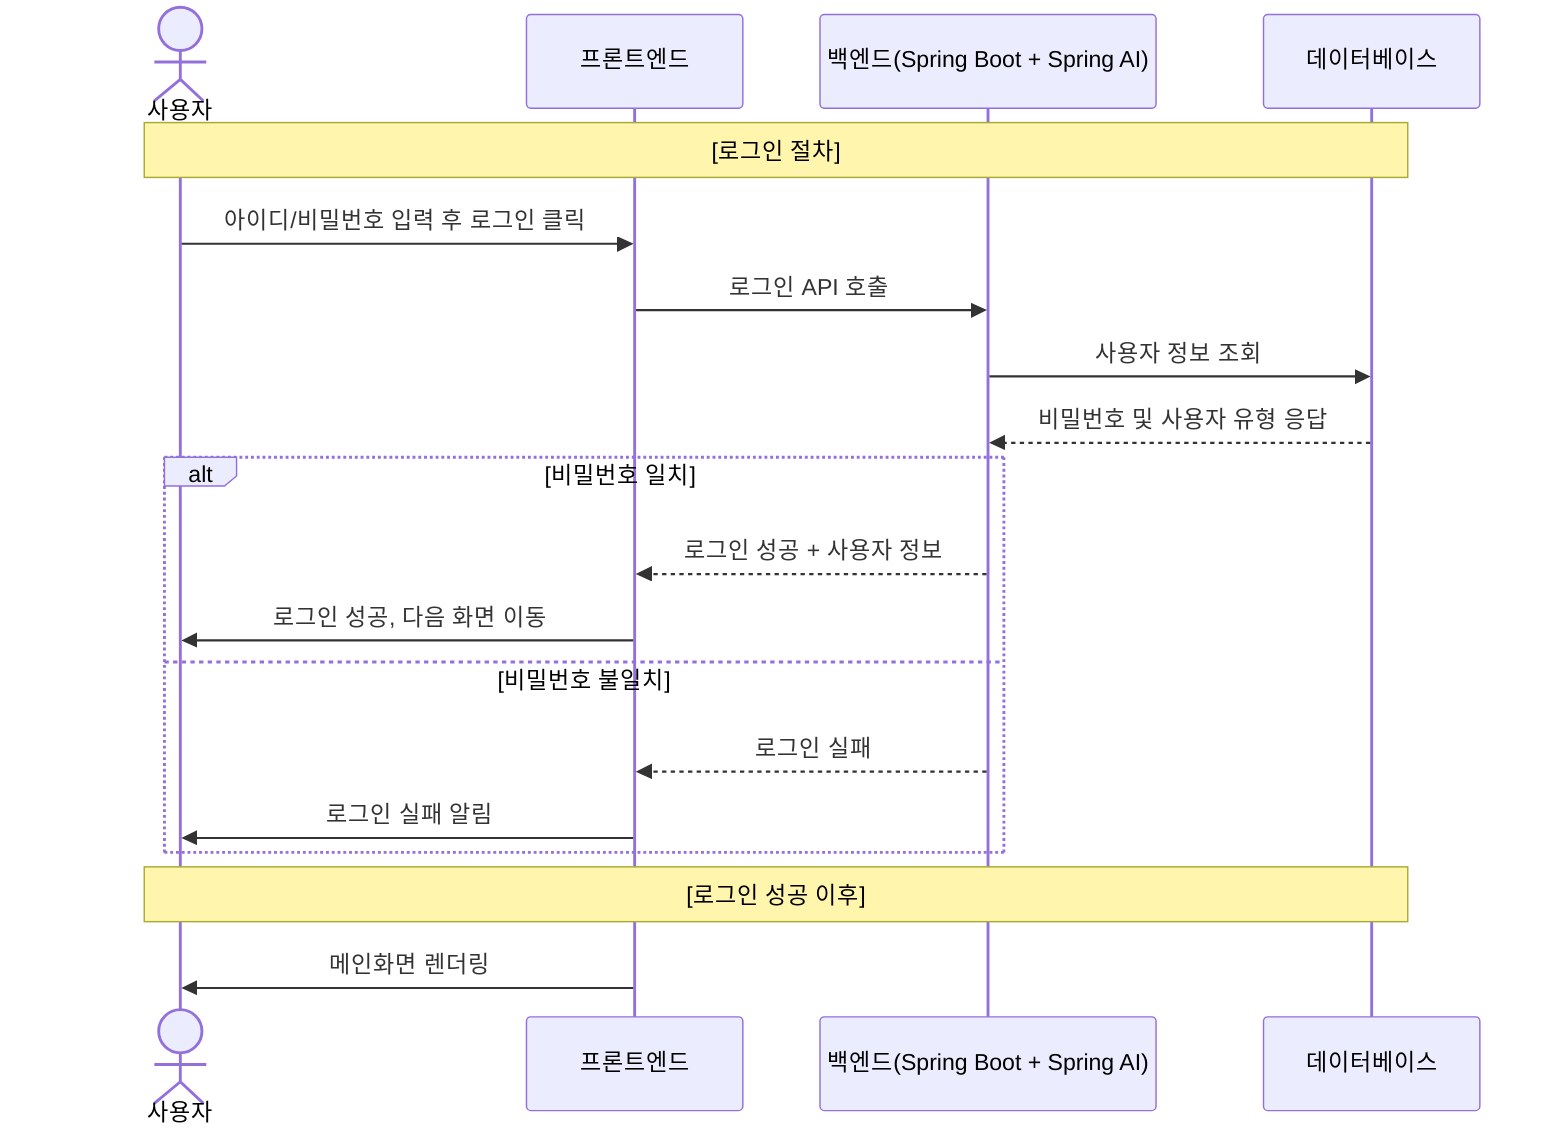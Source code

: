 sequenceDiagram
    actor User as 사용자
    participant Frontend as 프론트엔드
    participant SpringBoot as 백엔드(Spring Boot + Spring AI)
    participant DB as 데이터베이스

    Note over User, DB: [로그인 절차]

    User->>Frontend: 아이디/비밀번호 입력 후 로그인 클릭
    Frontend->>SpringBoot: 로그인 API 호출
    SpringBoot->>DB: 사용자 정보 조회
    DB-->>SpringBoot: 비밀번호 및 사용자 유형 응답
    alt 비밀번호 일치
        SpringBoot-->>Frontend: 로그인 성공 + 사용자 정보
        Frontend->>User: 로그인 성공, 다음 화면 이동
    else 비밀번호 불일치
        SpringBoot-->>Frontend: 로그인 실패
        Frontend->>User: 로그인 실패 알림
    end

    Note over User, DB: [로그인 성공 이후]


    Frontend->>User: 메인화면 렌더링
